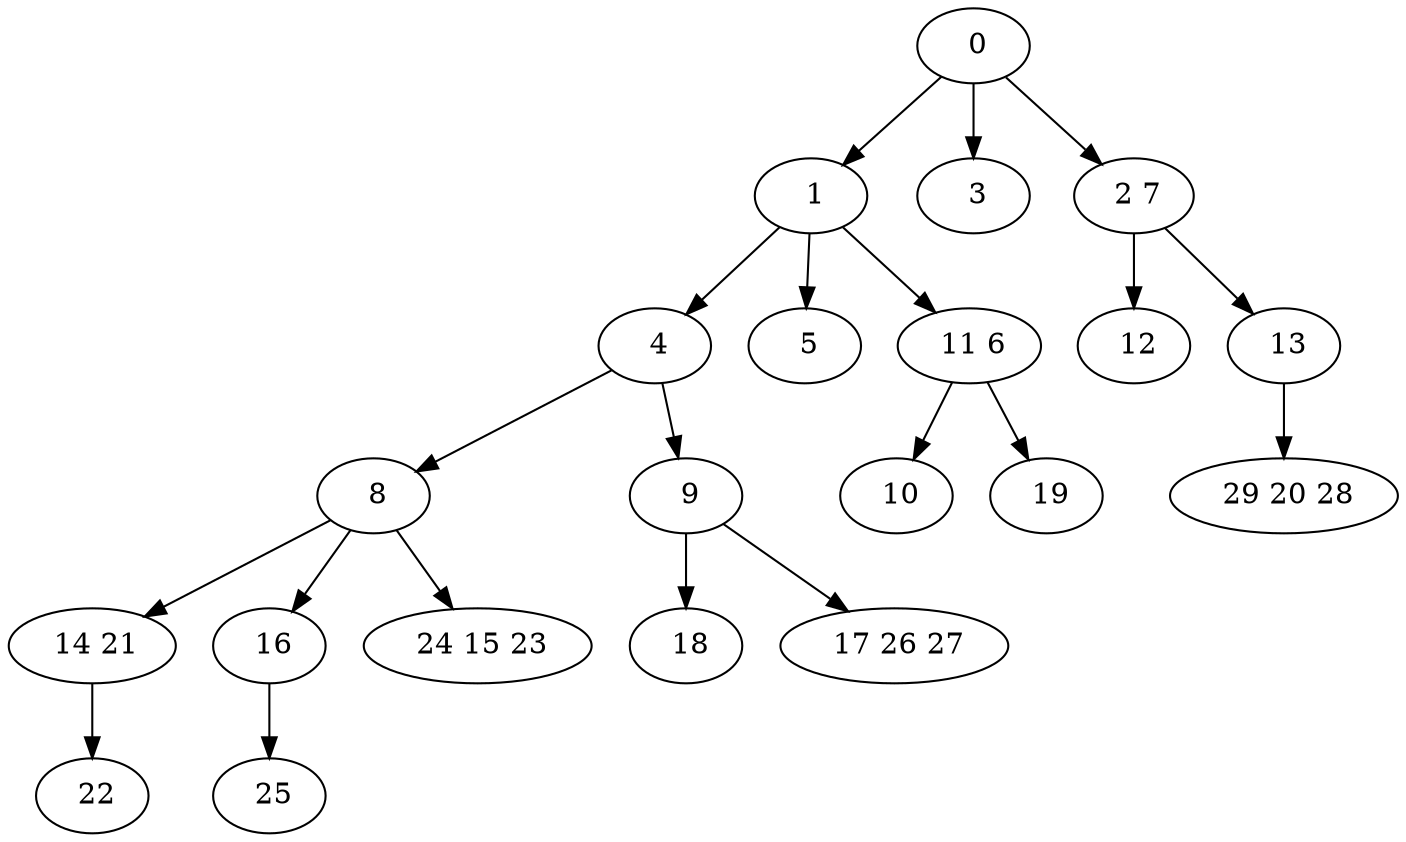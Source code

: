digraph mytree {
" 0" -> " 1";
" 0" -> " 3";
" 0" -> " 2 7";
" 1" -> " 4";
" 1" -> " 5";
" 1" -> " 11 6";
" 3";
" 2 7" -> " 12";
" 2 7" -> " 13";
" 4" -> " 8";
" 4" -> " 9";
" 5";
" 11 6" -> " 10";
" 11 6" -> " 19";
" 8" -> " 14 21";
" 8" -> " 16";
" 8" -> " 24 15 23";
" 9" -> " 18";
" 9" -> " 17 26 27";
" 14 21" -> " 22";
" 16" -> " 25";
" 25";
" 12";
" 18";
" 17 26 27";
" 13" -> " 29 20 28";
" 29 20 28";
" 22";
" 24 15 23";
" 10";
" 19";
}
